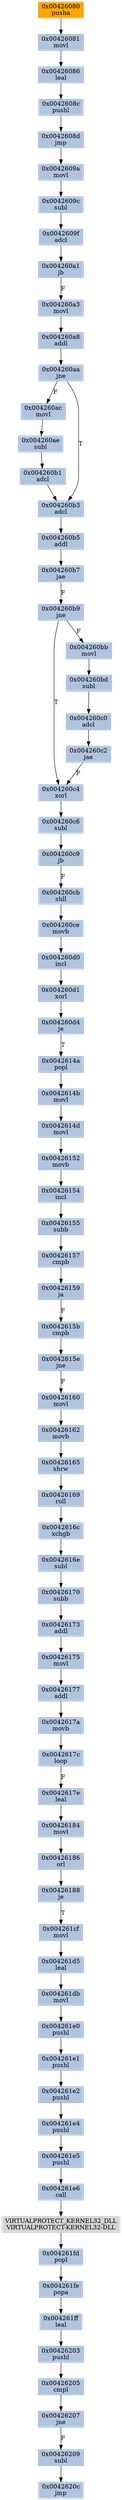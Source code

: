 strict digraph G {
	graph [bgcolor=transparent,
		name=G
	];
	node [color=lightsteelblue,
		fillcolor=lightsteelblue,
		shape=rectangle,
		style=filled
	];
	"0x0042609c"	[label="0x0042609c
subl"];
	"0x0042609f"	[label="0x0042609f
adcl"];
	"0x0042609c" -> "0x0042609f"	[color="#000000"];
	"0x0042614d"	[label="0x0042614d
movl"];
	"0x00426152"	[label="0x00426152
movb"];
	"0x0042614d" -> "0x00426152"	[color="#000000"];
	"0x004261e4"	[label="0x004261e4
pushl"];
	"0x004261e5"	[label="0x004261e5
pushl"];
	"0x004261e4" -> "0x004261e5"	[color="#000000"];
	"0x004260ce"	[label="0x004260ce
movb"];
	"0x004260d0"	[label="0x004260d0
incl"];
	"0x004260ce" -> "0x004260d0"	[color="#000000"];
	"0x0042615e"	[label="0x0042615e
jne"];
	"0x00426160"	[label="0x00426160
movl"];
	"0x0042615e" -> "0x00426160"	[color="#000000",
		label=F];
	"0x004260aa"	[label="0x004260aa
jne"];
	"0x004260ac"	[label="0x004260ac
movl"];
	"0x004260aa" -> "0x004260ac"	[color="#000000",
		label=F];
	"0x004260b3"	[label="0x004260b3
adcl"];
	"0x004260aa" -> "0x004260b3"	[color="#000000",
		label=T];
	"0x004260ae"	[label="0x004260ae
subl"];
	"0x004260ac" -> "0x004260ae"	[color="#000000"];
	"0x004261db"	[label="0x004261db
movl"];
	"0x004261e0"	[label="0x004261e0
pushl"];
	"0x004261db" -> "0x004261e0"	[color="#000000"];
	"0x0042614b"	[label="0x0042614b
movl"];
	"0x0042614b" -> "0x0042614d"	[color="#000000"];
	"0x0042614a"	[label="0x0042614a
popl"];
	"0x0042614a" -> "0x0042614b"	[color="#000000"];
	"0x004260cb"	[label="0x004260cb
shll"];
	"0x004260cb" -> "0x004260ce"	[color="#000000"];
	"0x00426162"	[label="0x00426162
movb"];
	"0x00426160" -> "0x00426162"	[color="#000000"];
	"0x0042617e"	[label="0x0042617e
leal"];
	"0x00426184"	[label="0x00426184
movl"];
	"0x0042617e" -> "0x00426184"	[color="#000000"];
	"0x004260c2"	[label="0x004260c2
jae"];
	"0x004260c4"	[label="0x004260c4
xorl"];
	"0x004260c2" -> "0x004260c4"	[color="#000000",
		label=F];
	"0x0042617c"	[label="0x0042617c
loop"];
	"0x0042617c" -> "0x0042617e"	[color="#000000",
		label=F];
	"0x004260a1"	[label="0x004260a1
jb"];
	"0x004260a3"	[label="0x004260a3
movl"];
	"0x004260a1" -> "0x004260a3"	[color="#000000",
		label=F];
	"0x0042617a"	[label="0x0042617a
movb"];
	"0x0042617a" -> "0x0042617c"	[color="#000000"];
	"0x00426165"	[label="0x00426165
shrw"];
	"0x00426162" -> "0x00426165"	[color="#000000"];
	"0x004260d1"	[label="0x004260d1
xorl"];
	"0x004260d4"	[label="0x004260d4
je"];
	"0x004260d1" -> "0x004260d4"	[color="#000000"];
	"0x0042609f" -> "0x004260a1"	[color="#000000"];
	"0x004260bd"	[label="0x004260bd
subl"];
	"0x004260c0"	[label="0x004260c0
adcl"];
	"0x004260bd" -> "0x004260c0"	[color="#000000"];
	"0x004260b5"	[label="0x004260b5
addl"];
	"0x004260b7"	[label="0x004260b7
jae"];
	"0x004260b5" -> "0x004260b7"	[color="#000000"];
	"0x00426154"	[label="0x00426154
incl"];
	"0x00426155"	[label="0x00426155
subb"];
	"0x00426154" -> "0x00426155"	[color="#000000"];
	"0x004260c6"	[label="0x004260c6
subl"];
	"0x004260c9"	[label="0x004260c9
jb"];
	"0x004260c6" -> "0x004260c9"	[color="#000000"];
	"0x0042608c"	[label="0x0042608c
pushl"];
	"0x0042608d"	[label="0x0042608d
jmp"];
	"0x0042608c" -> "0x0042608d"	[color="#000000"];
	"0x004261d5"	[label="0x004261d5
leal"];
	"0x004261d5" -> "0x004261db"	[color="#000000"];
	"0x004261e6"	[label="0x004261e6
call"];
	VIRTUALPROTECT_KERNEL32_DLL	[color=lightgrey,
		fillcolor=lightgrey,
		label="VIRTUALPROTECT_KERNEL32_DLL
VIRTUALPROTECT-KERNEL32-DLL"];
	"0x004261e6" -> VIRTUALPROTECT_KERNEL32_DLL	[color="#000000"];
	"0x004260bb"	[label="0x004260bb
movl"];
	"0x004260bb" -> "0x004260bd"	[color="#000000"];
	"0x004261e2"	[label="0x004261e2
pushl"];
	"0x004261e2" -> "0x004261e4"	[color="#000000"];
	"0x004261fd"	[label="0x004261fd
popl"];
	VIRTUALPROTECT_KERNEL32_DLL -> "0x004261fd"	[color="#000000"];
	"0x00426081"	[label="0x00426081
movl"];
	"0x00426086"	[label="0x00426086
leal"];
	"0x00426081" -> "0x00426086"	[color="#000000"];
	"0x004261fe"	[label="0x004261fe
popa"];
	"0x004261fd" -> "0x004261fe"	[color="#000000"];
	"0x0042620c"	[label="0x0042620c
jmp"];
	"0x00426186"	[label="0x00426186
orl"];
	"0x00426184" -> "0x00426186"	[color="#000000"];
	"0x00426170"	[label="0x00426170
subb"];
	"0x00426173"	[label="0x00426173
addl"];
	"0x00426170" -> "0x00426173"	[color="#000000"];
	"0x00426169"	[label="0x00426169
roll"];
	"0x0042616c"	[label="0x0042616c
xchgb"];
	"0x00426169" -> "0x0042616c"	[color="#000000"];
	"0x004260c4" -> "0x004260c6"	[color="#000000"];
	"0x00426175"	[label="0x00426175
movl"];
	"0x00426173" -> "0x00426175"	[color="#000000"];
	"0x0042615b"	[label="0x0042615b
cmpb"];
	"0x0042615b" -> "0x0042615e"	[color="#000000"];
	"0x004260b3" -> "0x004260b5"	[color="#000000"];
	"0x0042609a"	[label="0x0042609a
movl"];
	"0x0042608d" -> "0x0042609a"	[color="#000000"];
	"0x004260d0" -> "0x004260d1"	[color="#000000"];
	"0x00426159"	[label="0x00426159
ja"];
	"0x00426159" -> "0x0042615b"	[color="#000000",
		label=F];
	"0x004260a8"	[label="0x004260a8
addl"];
	"0x004260a3" -> "0x004260a8"	[color="#000000"];
	"0x004260b1"	[label="0x004260b1
adcl"];
	"0x004260ae" -> "0x004260b1"	[color="#000000"];
	"0x00426209"	[label="0x00426209
subl"];
	"0x00426209" -> "0x0042620c"	[color="#000000"];
	"0x004260b9"	[label="0x004260b9
jne"];
	"0x004260b7" -> "0x004260b9"	[color="#000000",
		label=F];
	"0x00426205"	[label="0x00426205
cmpl"];
	"0x00426207"	[label="0x00426207
jne"];
	"0x00426205" -> "0x00426207"	[color="#000000"];
	"0x00426207" -> "0x00426209"	[color="#000000",
		label=F];
	"0x004261e1"	[label="0x004261e1
pushl"];
	"0x004261e1" -> "0x004261e2"	[color="#000000"];
	"0x004260c0" -> "0x004260c2"	[color="#000000"];
	"0x00426177"	[label="0x00426177
addl"];
	"0x00426175" -> "0x00426177"	[color="#000000"];
	"0x00426086" -> "0x0042608c"	[color="#000000"];
	"0x00426188"	[label="0x00426188
je"];
	"0x004261cf"	[label="0x004261cf
movl"];
	"0x00426188" -> "0x004261cf"	[color="#000000",
		label=T];
	"0x004261ff"	[label="0x004261ff
leal"];
	"0x004261fe" -> "0x004261ff"	[color="#000000"];
	"0x00426177" -> "0x0042617a"	[color="#000000"];
	"0x004260c9" -> "0x004260cb"	[color="#000000",
		label=F];
	"0x0042616e"	[label="0x0042616e
subl"];
	"0x0042616e" -> "0x00426170"	[color="#000000"];
	"0x00426152" -> "0x00426154"	[color="#000000"];
	"0x00426165" -> "0x00426169"	[color="#000000"];
	"0x004260a8" -> "0x004260aa"	[color="#000000"];
	"0x00426203"	[label="0x00426203
pushl"];
	"0x004261ff" -> "0x00426203"	[color="#000000"];
	"0x00426186" -> "0x00426188"	[color="#000000"];
	"0x00426157"	[label="0x00426157
cmpb"];
	"0x00426157" -> "0x00426159"	[color="#000000"];
	"0x0042609a" -> "0x0042609c"	[color="#000000"];
	"0x00426203" -> "0x00426205"	[color="#000000"];
	"0x004261e0" -> "0x004261e1"	[color="#000000"];
	"0x004260b9" -> "0x004260bb"	[color="#000000",
		label=F];
	"0x004260b9" -> "0x004260c4"	[color="#000000",
		label=T];
	"0x004261cf" -> "0x004261d5"	[color="#000000"];
	"0x00426155" -> "0x00426157"	[color="#000000"];
	"0x004261e5" -> "0x004261e6"	[color="#000000"];
	"0x00426080"	[color=lightgrey,
		fillcolor=orange,
		label="0x00426080
pusha"];
	"0x00426080" -> "0x00426081"	[color="#000000"];
	"0x004260b1" -> "0x004260b3"	[color="#000000"];
	"0x0042616c" -> "0x0042616e"	[color="#000000"];
	"0x004260d4" -> "0x0042614a"	[color="#000000",
		label=T];
}
